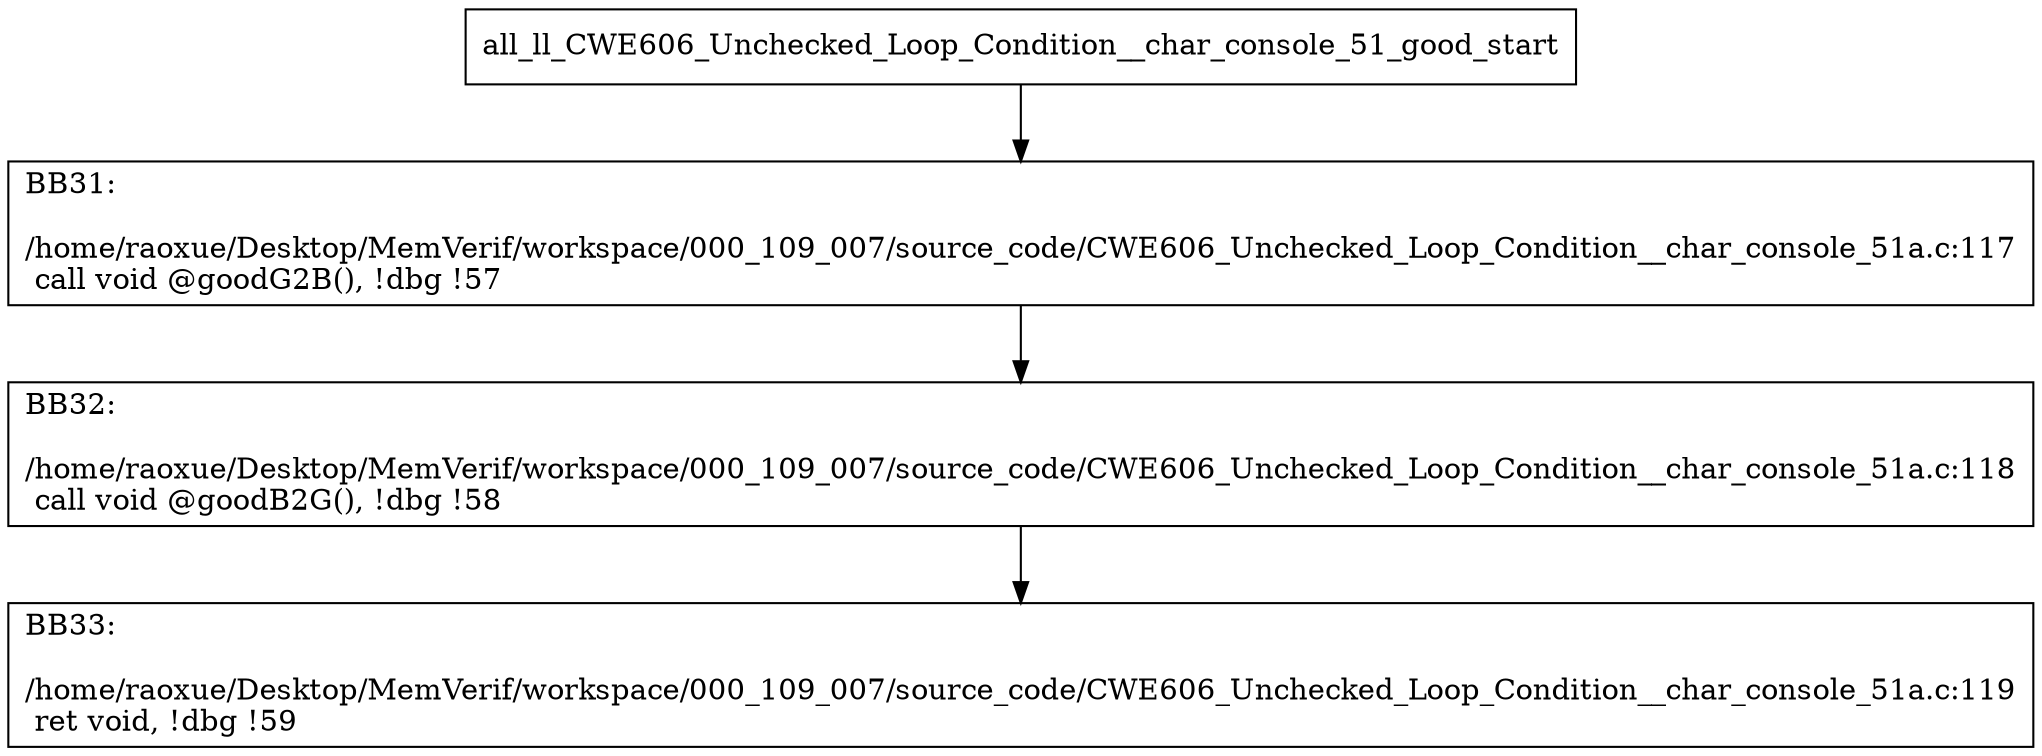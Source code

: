 digraph "CFG for'all_ll_CWE606_Unchecked_Loop_Condition__char_console_51_good' function" {
	BBall_ll_CWE606_Unchecked_Loop_Condition__char_console_51_good_start[shape=record,label="{all_ll_CWE606_Unchecked_Loop_Condition__char_console_51_good_start}"];
	BBall_ll_CWE606_Unchecked_Loop_Condition__char_console_51_good_start-> all_ll_CWE606_Unchecked_Loop_Condition__char_console_51_goodBB31;
	all_ll_CWE606_Unchecked_Loop_Condition__char_console_51_goodBB31 [shape=record, label="{BB31:\l\l/home/raoxue/Desktop/MemVerif/workspace/000_109_007/source_code/CWE606_Unchecked_Loop_Condition__char_console_51a.c:117\l
  call void @goodG2B(), !dbg !57\l
}"];
	all_ll_CWE606_Unchecked_Loop_Condition__char_console_51_goodBB31-> all_ll_CWE606_Unchecked_Loop_Condition__char_console_51_goodBB32;
	all_ll_CWE606_Unchecked_Loop_Condition__char_console_51_goodBB32 [shape=record, label="{BB32:\l\l/home/raoxue/Desktop/MemVerif/workspace/000_109_007/source_code/CWE606_Unchecked_Loop_Condition__char_console_51a.c:118\l
  call void @goodB2G(), !dbg !58\l
}"];
	all_ll_CWE606_Unchecked_Loop_Condition__char_console_51_goodBB32-> all_ll_CWE606_Unchecked_Loop_Condition__char_console_51_goodBB33;
	all_ll_CWE606_Unchecked_Loop_Condition__char_console_51_goodBB33 [shape=record, label="{BB33:\l\l/home/raoxue/Desktop/MemVerif/workspace/000_109_007/source_code/CWE606_Unchecked_Loop_Condition__char_console_51a.c:119\l
  ret void, !dbg !59\l
}"];
}
